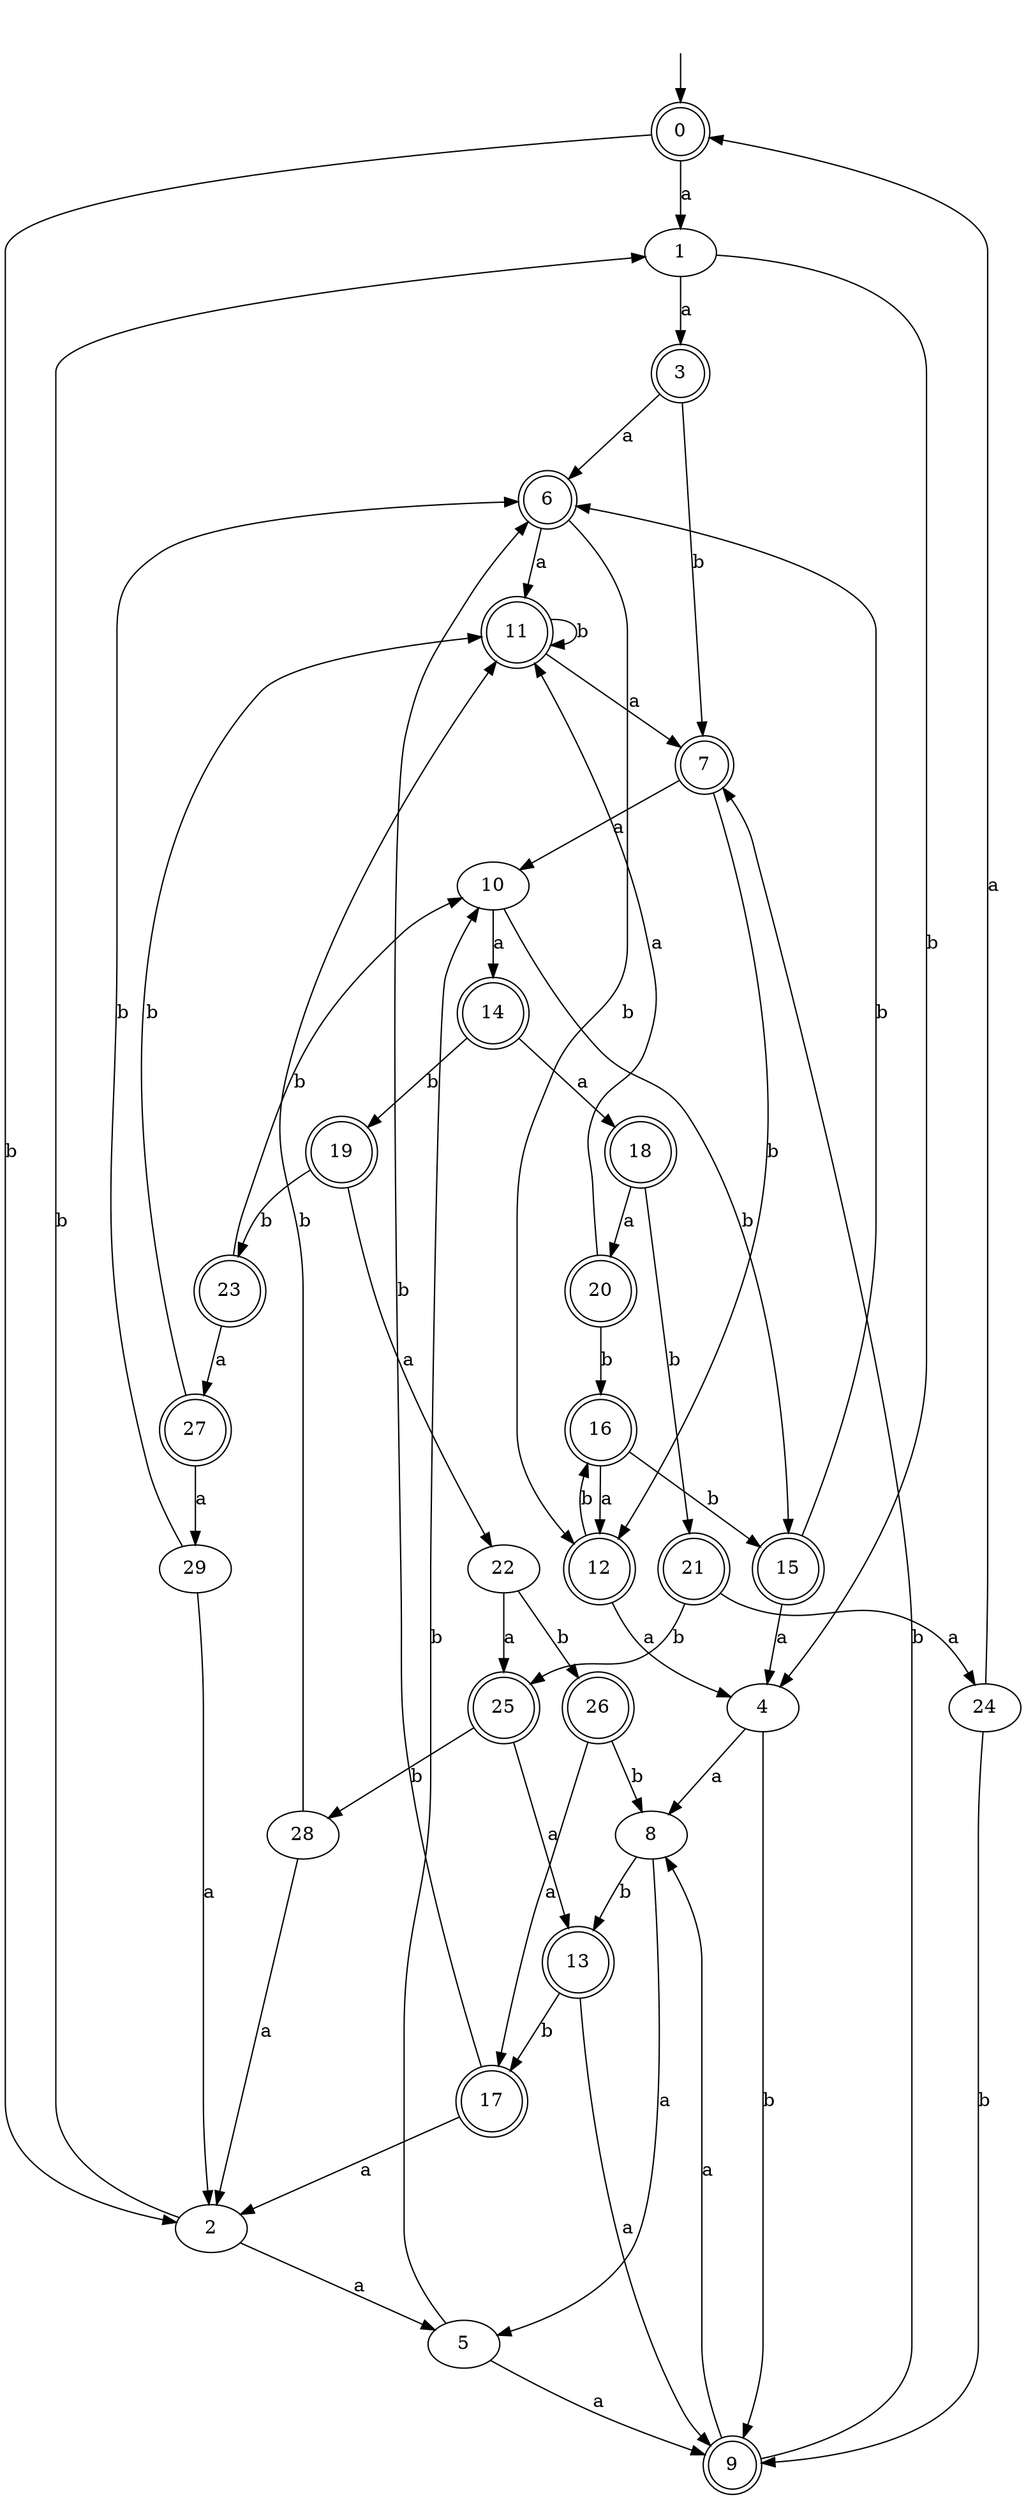 digraph RandomDFA {
  __start0 [label="", shape=none];
  __start0 -> 0 [label=""];
  0 [shape=circle] [shape=doublecircle]
  0 -> 1 [label="a"]
  0 -> 2 [label="b"]
  1
  1 -> 3 [label="a"]
  1 -> 4 [label="b"]
  2
  2 -> 5 [label="a"]
  2 -> 1 [label="b"]
  3 [shape=doublecircle]
  3 -> 6 [label="a"]
  3 -> 7 [label="b"]
  4
  4 -> 8 [label="a"]
  4 -> 9 [label="b"]
  5
  5 -> 9 [label="a"]
  5 -> 10 [label="b"]
  6 [shape=doublecircle]
  6 -> 11 [label="a"]
  6 -> 12 [label="b"]
  7 [shape=doublecircle]
  7 -> 10 [label="a"]
  7 -> 12 [label="b"]
  8
  8 -> 5 [label="a"]
  8 -> 13 [label="b"]
  9 [shape=doublecircle]
  9 -> 8 [label="a"]
  9 -> 7 [label="b"]
  10
  10 -> 14 [label="a"]
  10 -> 15 [label="b"]
  11 [shape=doublecircle]
  11 -> 7 [label="a"]
  11 -> 11 [label="b"]
  12 [shape=doublecircle]
  12 -> 4 [label="a"]
  12 -> 16 [label="b"]
  13 [shape=doublecircle]
  13 -> 9 [label="a"]
  13 -> 17 [label="b"]
  14 [shape=doublecircle]
  14 -> 18 [label="a"]
  14 -> 19 [label="b"]
  15 [shape=doublecircle]
  15 -> 4 [label="a"]
  15 -> 6 [label="b"]
  16 [shape=doublecircle]
  16 -> 12 [label="a"]
  16 -> 15 [label="b"]
  17 [shape=doublecircle]
  17 -> 2 [label="a"]
  17 -> 6 [label="b"]
  18 [shape=doublecircle]
  18 -> 20 [label="a"]
  18 -> 21 [label="b"]
  19 [shape=doublecircle]
  19 -> 22 [label="a"]
  19 -> 23 [label="b"]
  20 [shape=doublecircle]
  20 -> 11 [label="a"]
  20 -> 16 [label="b"]
  21 [shape=doublecircle]
  21 -> 24 [label="a"]
  21 -> 25 [label="b"]
  22
  22 -> 25 [label="a"]
  22 -> 26 [label="b"]
  23 [shape=doublecircle]
  23 -> 27 [label="a"]
  23 -> 10 [label="b"]
  24
  24 -> 0 [label="a"]
  24 -> 9 [label="b"]
  25 [shape=doublecircle]
  25 -> 13 [label="a"]
  25 -> 28 [label="b"]
  26 [shape=doublecircle]
  26 -> 17 [label="a"]
  26 -> 8 [label="b"]
  27 [shape=doublecircle]
  27 -> 29 [label="a"]
  27 -> 11 [label="b"]
  28
  28 -> 2 [label="a"]
  28 -> 11 [label="b"]
  29
  29 -> 2 [label="a"]
  29 -> 6 [label="b"]
}
